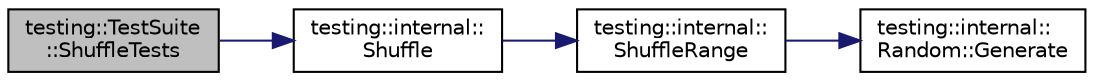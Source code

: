 digraph "testing::TestSuite::ShuffleTests"
{
 // LATEX_PDF_SIZE
  bgcolor="transparent";
  edge [fontname="Helvetica",fontsize="10",labelfontname="Helvetica",labelfontsize="10"];
  node [fontname="Helvetica",fontsize="10",shape=record];
  rankdir="LR";
  Node1 [label="testing::TestSuite\l::ShuffleTests",height=0.2,width=0.4,color="black", fillcolor="grey75", style="filled", fontcolor="black",tooltip=" "];
  Node1 -> Node2 [color="midnightblue",fontsize="10",style="solid",fontname="Helvetica"];
  Node2 [label="testing::internal::\lShuffle",height=0.2,width=0.4,color="black",URL="$namespacetesting_1_1internal.html#a90d9e6ffe8522a7eb1b2ce9b1a0c4673",tooltip=" "];
  Node2 -> Node3 [color="midnightblue",fontsize="10",style="solid",fontname="Helvetica"];
  Node3 [label="testing::internal::\lShuffleRange",height=0.2,width=0.4,color="black",URL="$namespacetesting_1_1internal.html#a0e1d3dc36138a591769412d4c7779861",tooltip=" "];
  Node3 -> Node4 [color="midnightblue",fontsize="10",style="solid",fontname="Helvetica"];
  Node4 [label="testing::internal::\lRandom::Generate",height=0.2,width=0.4,color="black",URL="$classtesting_1_1internal_1_1Random.html#a882b0d1ba8659d7ff09862f2394cf443",tooltip=" "];
}
